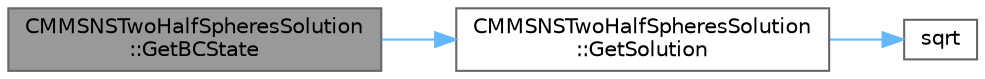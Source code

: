 digraph "CMMSNSTwoHalfSpheresSolution::GetBCState"
{
 // LATEX_PDF_SIZE
  bgcolor="transparent";
  edge [fontname=Helvetica,fontsize=10,labelfontname=Helvetica,labelfontsize=10];
  node [fontname=Helvetica,fontsize=10,shape=box,height=0.2,width=0.4];
  rankdir="LR";
  Node1 [id="Node000001",label="CMMSNSTwoHalfSpheresSolution\l::GetBCState",height=0.2,width=0.4,color="gray40", fillcolor="grey60", style="filled", fontcolor="black",tooltip="Get the boundary conditions state for an exact solution."];
  Node1 -> Node2 [id="edge1_Node000001_Node000002",color="steelblue1",style="solid",tooltip=" "];
  Node2 [id="Node000002",label="CMMSNSTwoHalfSpheresSolution\l::GetSolution",height=0.2,width=0.4,color="grey40", fillcolor="white", style="filled",URL="$classCMMSNSTwoHalfSpheresSolution.html#a577b54857d671bdc636f61e08ef20d36",tooltip="Get the exact solution at the current position and time."];
  Node2 -> Node3 [id="edge2_Node000002_Node000003",color="steelblue1",style="solid",tooltip=" "];
  Node3 [id="Node000003",label="sqrt",height=0.2,width=0.4,color="grey40", fillcolor="white", style="filled",URL="$group__SIMD.html#ga54a1925ab40fb4249ea255072520de35",tooltip=" "];
}
